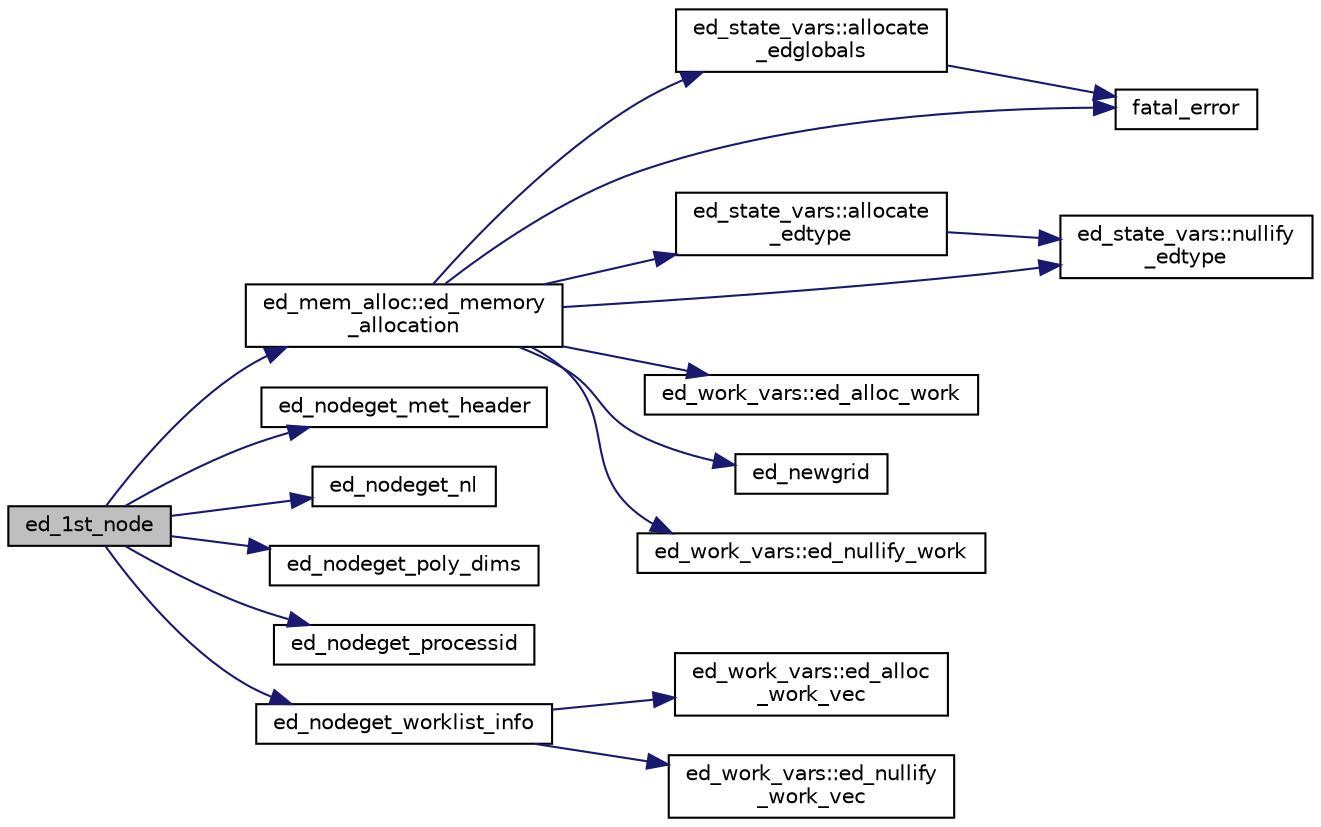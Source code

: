 digraph "ed_1st_node"
{
 // LATEX_PDF_SIZE
  edge [fontname="Helvetica",fontsize="10",labelfontname="Helvetica",labelfontsize="10"];
  node [fontname="Helvetica",fontsize="10",shape=record];
  rankdir="LR";
  Node1 [label="ed_1st_node",height=0.2,width=0.4,color="black", fillcolor="grey75", style="filled", fontcolor="black",tooltip=" "];
  Node1 -> Node2 [color="midnightblue",fontsize="10",style="solid",fontname="Helvetica"];
  Node2 [label="ed_mem_alloc::ed_memory\l_allocation",height=0.2,width=0.4,color="black", fillcolor="white", style="filled",URL="$namespaceed__mem__alloc.html#a410d759cf4e13ea20ace04982d91d9bb",tooltip=" "];
  Node2 -> Node3 [color="midnightblue",fontsize="10",style="solid",fontname="Helvetica"];
  Node3 [label="ed_state_vars::allocate\l_edglobals",height=0.2,width=0.4,color="black", fillcolor="white", style="filled",URL="$namespaceed__state__vars.html#a01c02fd632892eb11eaac0daacc106d2",tooltip="Allocates the global dimensions (outside the structure)."];
  Node3 -> Node4 [color="midnightblue",fontsize="10",style="solid",fontname="Helvetica"];
  Node4 [label="fatal_error",height=0.2,width=0.4,color="black", fillcolor="white", style="filled",URL="$fatal__error_8_f90.html#a2a2bff228716ab48a81c795b348d1665",tooltip=" "];
  Node2 -> Node5 [color="midnightblue",fontsize="10",style="solid",fontname="Helvetica"];
  Node5 [label="ed_state_vars::allocate\l_edtype",height=0.2,width=0.4,color="black", fillcolor="white", style="filled",URL="$namespaceed__state__vars.html#aa47dd5e1964efcbfa0844f75d1763ce5",tooltip="Allocates the polygon-level variables."];
  Node5 -> Node6 [color="midnightblue",fontsize="10",style="solid",fontname="Helvetica"];
  Node6 [label="ed_state_vars::nullify\l_edtype",height=0.2,width=0.4,color="black", fillcolor="white", style="filled",URL="$namespaceed__state__vars.html#a0df5f674bdb76d915f34b1c6987f6815",tooltip="Nullifies all polygon pointers."];
  Node2 -> Node7 [color="midnightblue",fontsize="10",style="solid",fontname="Helvetica"];
  Node7 [label="ed_work_vars::ed_alloc_work",height=0.2,width=0.4,color="black", fillcolor="white", style="filled",URL="$namespaceed__work__vars.html#a01ba1ac60fb7fc6120b2caa0044b3c21",tooltip=" "];
  Node2 -> Node8 [color="midnightblue",fontsize="10",style="solid",fontname="Helvetica"];
  Node8 [label="ed_newgrid",height=0.2,width=0.4,color="black", fillcolor="white", style="filled",URL="$ed__grid_8f90.html#a91112e6806db1100d405228002308384",tooltip=" "];
  Node2 -> Node9 [color="midnightblue",fontsize="10",style="solid",fontname="Helvetica"];
  Node9 [label="ed_work_vars::ed_nullify_work",height=0.2,width=0.4,color="black", fillcolor="white", style="filled",URL="$namespaceed__work__vars.html#aa1df64125c17b7fc7f50eda82c32e805",tooltip=" "];
  Node2 -> Node4 [color="midnightblue",fontsize="10",style="solid",fontname="Helvetica"];
  Node2 -> Node6 [color="midnightblue",fontsize="10",style="solid",fontname="Helvetica"];
  Node1 -> Node10 [color="midnightblue",fontsize="10",style="solid",fontname="Helvetica"];
  Node10 [label="ed_nodeget_met_header",height=0.2,width=0.4,color="black", fillcolor="white", style="filled",URL="$ed__mpass__init_8_f90.html#a7c43c6c7ffb1ec5ba35396470e532068",tooltip=" "];
  Node1 -> Node11 [color="midnightblue",fontsize="10",style="solid",fontname="Helvetica"];
  Node11 [label="ed_nodeget_nl",height=0.2,width=0.4,color="black", fillcolor="white", style="filled",URL="$ed__mpass__init_8_f90.html#a71a6170aace1990f255b9da08adc81cf",tooltip=" "];
  Node1 -> Node12 [color="midnightblue",fontsize="10",style="solid",fontname="Helvetica"];
  Node12 [label="ed_nodeget_poly_dims",height=0.2,width=0.4,color="black", fillcolor="white", style="filled",URL="$ed__mpass__init_8_f90.html#aa2fb2a5427c2e9a8ae20d387ca95a66e",tooltip=" "];
  Node1 -> Node13 [color="midnightblue",fontsize="10",style="solid",fontname="Helvetica"];
  Node13 [label="ed_nodeget_processid",height=0.2,width=0.4,color="black", fillcolor="white", style="filled",URL="$ed__mpass__init_8_f90.html#a1c980ac7ad5de486780a351778cfb786",tooltip=" "];
  Node1 -> Node14 [color="midnightblue",fontsize="10",style="solid",fontname="Helvetica"];
  Node14 [label="ed_nodeget_worklist_info",height=0.2,width=0.4,color="black", fillcolor="white", style="filled",URL="$ed__mpass__init_8_f90.html#a5ad92c335f14b12bdba706f520c2e3e8",tooltip=" "];
  Node14 -> Node15 [color="midnightblue",fontsize="10",style="solid",fontname="Helvetica"];
  Node15 [label="ed_work_vars::ed_alloc\l_work_vec",height=0.2,width=0.4,color="black", fillcolor="white", style="filled",URL="$namespaceed__work__vars.html#a5df6efe6c5b192d365161ad999858f25",tooltip=" "];
  Node14 -> Node16 [color="midnightblue",fontsize="10",style="solid",fontname="Helvetica"];
  Node16 [label="ed_work_vars::ed_nullify\l_work_vec",height=0.2,width=0.4,color="black", fillcolor="white", style="filled",URL="$namespaceed__work__vars.html#a328d5a0e766e58bd6e2b015fa91ad8db",tooltip=" "];
}

